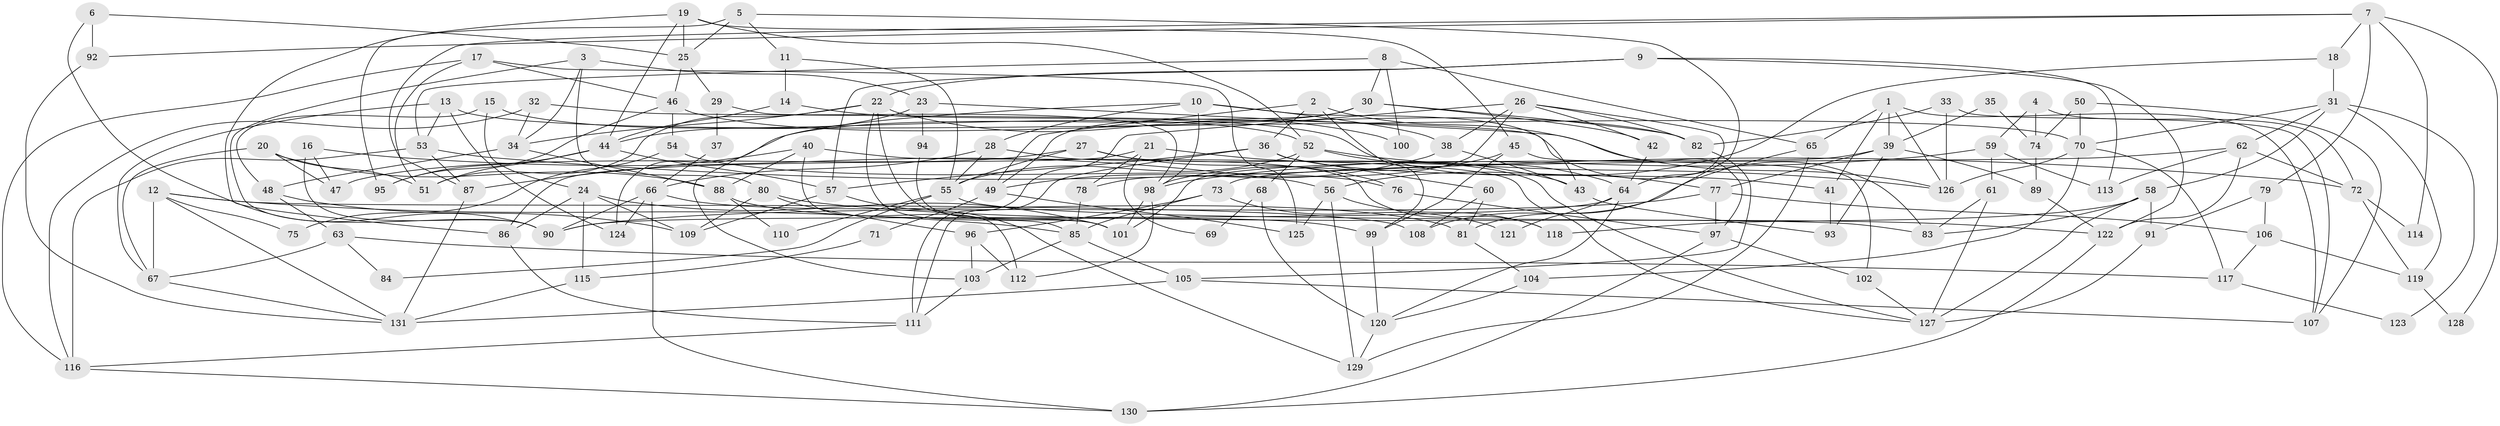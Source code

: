 // coarse degree distribution, {6: 0.17582417582417584, 4: 0.18681318681318682, 8: 0.054945054945054944, 3: 0.2087912087912088, 9: 0.04395604395604396, 7: 0.06593406593406594, 5: 0.18681318681318682, 2: 0.07692307692307693}
// Generated by graph-tools (version 1.1) at 2025/52/02/27/25 19:52:02]
// undirected, 131 vertices, 262 edges
graph export_dot {
graph [start="1"]
  node [color=gray90,style=filled];
  1;
  2;
  3;
  4;
  5;
  6;
  7;
  8;
  9;
  10;
  11;
  12;
  13;
  14;
  15;
  16;
  17;
  18;
  19;
  20;
  21;
  22;
  23;
  24;
  25;
  26;
  27;
  28;
  29;
  30;
  31;
  32;
  33;
  34;
  35;
  36;
  37;
  38;
  39;
  40;
  41;
  42;
  43;
  44;
  45;
  46;
  47;
  48;
  49;
  50;
  51;
  52;
  53;
  54;
  55;
  56;
  57;
  58;
  59;
  60;
  61;
  62;
  63;
  64;
  65;
  66;
  67;
  68;
  69;
  70;
  71;
  72;
  73;
  74;
  75;
  76;
  77;
  78;
  79;
  80;
  81;
  82;
  83;
  84;
  85;
  86;
  87;
  88;
  89;
  90;
  91;
  92;
  93;
  94;
  95;
  96;
  97;
  98;
  99;
  100;
  101;
  102;
  103;
  104;
  105;
  106;
  107;
  108;
  109;
  110;
  111;
  112;
  113;
  114;
  115;
  116;
  117;
  118;
  119;
  120;
  121;
  122;
  123;
  124;
  125;
  126;
  127;
  128;
  129;
  130;
  131;
  1 -- 39;
  1 -- 65;
  1 -- 41;
  1 -- 107;
  1 -- 126;
  2 -- 36;
  2 -- 49;
  2 -- 97;
  2 -- 99;
  3 -- 34;
  3 -- 90;
  3 -- 23;
  3 -- 80;
  4 -- 59;
  4 -- 72;
  4 -- 74;
  5 -- 81;
  5 -- 11;
  5 -- 25;
  5 -- 95;
  6 -- 90;
  6 -- 25;
  6 -- 92;
  7 -- 18;
  7 -- 79;
  7 -- 87;
  7 -- 92;
  7 -- 114;
  7 -- 128;
  8 -- 65;
  8 -- 53;
  8 -- 30;
  8 -- 100;
  9 -- 57;
  9 -- 122;
  9 -- 22;
  9 -- 113;
  10 -- 38;
  10 -- 28;
  10 -- 43;
  10 -- 98;
  10 -- 103;
  11 -- 14;
  11 -- 55;
  12 -- 85;
  12 -- 67;
  12 -- 75;
  12 -- 108;
  12 -- 131;
  13 -- 70;
  13 -- 53;
  13 -- 67;
  13 -- 124;
  14 -- 77;
  14 -- 44;
  15 -- 52;
  15 -- 24;
  15 -- 48;
  16 -- 47;
  16 -- 90;
  16 -- 56;
  17 -- 51;
  17 -- 116;
  17 -- 46;
  17 -- 125;
  18 -- 56;
  18 -- 31;
  19 -- 52;
  19 -- 25;
  19 -- 44;
  19 -- 45;
  19 -- 86;
  20 -- 67;
  20 -- 51;
  20 -- 47;
  20 -- 88;
  21 -- 86;
  21 -- 43;
  21 -- 69;
  21 -- 78;
  22 -- 85;
  22 -- 34;
  22 -- 51;
  22 -- 100;
  22 -- 101;
  23 -- 126;
  23 -- 44;
  23 -- 94;
  24 -- 109;
  24 -- 86;
  24 -- 101;
  24 -- 115;
  25 -- 46;
  25 -- 29;
  26 -- 82;
  26 -- 111;
  26 -- 38;
  26 -- 42;
  26 -- 64;
  26 -- 78;
  27 -- 55;
  27 -- 127;
  27 -- 47;
  27 -- 76;
  28 -- 66;
  28 -- 118;
  28 -- 55;
  29 -- 98;
  29 -- 37;
  30 -- 82;
  30 -- 42;
  30 -- 49;
  30 -- 124;
  31 -- 70;
  31 -- 62;
  31 -- 58;
  31 -- 119;
  31 -- 123;
  32 -- 83;
  32 -- 34;
  32 -- 116;
  33 -- 107;
  33 -- 82;
  33 -- 126;
  34 -- 88;
  34 -- 48;
  35 -- 74;
  35 -- 39;
  36 -- 57;
  36 -- 41;
  36 -- 60;
  36 -- 111;
  37 -- 66;
  38 -- 49;
  38 -- 43;
  39 -- 101;
  39 -- 77;
  39 -- 89;
  39 -- 93;
  40 -- 87;
  40 -- 88;
  40 -- 112;
  40 -- 127;
  41 -- 93;
  42 -- 64;
  43 -- 93;
  44 -- 51;
  44 -- 57;
  44 -- 95;
  45 -- 98;
  45 -- 99;
  45 -- 102;
  46 -- 95;
  46 -- 54;
  46 -- 82;
  48 -- 63;
  48 -- 109;
  49 -- 125;
  49 -- 71;
  50 -- 74;
  50 -- 107;
  50 -- 70;
  52 -- 126;
  52 -- 64;
  52 -- 55;
  52 -- 68;
  53 -- 72;
  53 -- 87;
  53 -- 116;
  54 -- 76;
  54 -- 75;
  55 -- 83;
  55 -- 84;
  55 -- 110;
  56 -- 129;
  56 -- 118;
  56 -- 125;
  57 -- 109;
  57 -- 129;
  58 -- 127;
  58 -- 83;
  58 -- 91;
  58 -- 118;
  59 -- 98;
  59 -- 61;
  59 -- 113;
  60 -- 81;
  60 -- 108;
  61 -- 83;
  61 -- 127;
  62 -- 73;
  62 -- 113;
  62 -- 72;
  62 -- 122;
  63 -- 67;
  63 -- 84;
  63 -- 117;
  64 -- 90;
  64 -- 120;
  64 -- 121;
  65 -- 129;
  65 -- 108;
  66 -- 124;
  66 -- 130;
  66 -- 81;
  66 -- 90;
  67 -- 131;
  68 -- 120;
  68 -- 69;
  70 -- 126;
  70 -- 104;
  70 -- 117;
  71 -- 115;
  72 -- 119;
  72 -- 114;
  73 -- 85;
  73 -- 96;
  73 -- 121;
  74 -- 89;
  76 -- 97;
  77 -- 97;
  77 -- 90;
  77 -- 106;
  78 -- 85;
  79 -- 106;
  79 -- 91;
  80 -- 96;
  80 -- 109;
  80 -- 122;
  81 -- 104;
  82 -- 105;
  85 -- 103;
  85 -- 105;
  86 -- 111;
  87 -- 131;
  88 -- 99;
  88 -- 110;
  89 -- 122;
  91 -- 127;
  92 -- 131;
  94 -- 101;
  96 -- 112;
  96 -- 103;
  97 -- 130;
  97 -- 102;
  98 -- 101;
  98 -- 112;
  99 -- 120;
  102 -- 127;
  103 -- 111;
  104 -- 120;
  105 -- 131;
  105 -- 107;
  106 -- 117;
  106 -- 119;
  111 -- 116;
  115 -- 131;
  116 -- 130;
  117 -- 123;
  119 -- 128;
  120 -- 129;
  122 -- 130;
}
